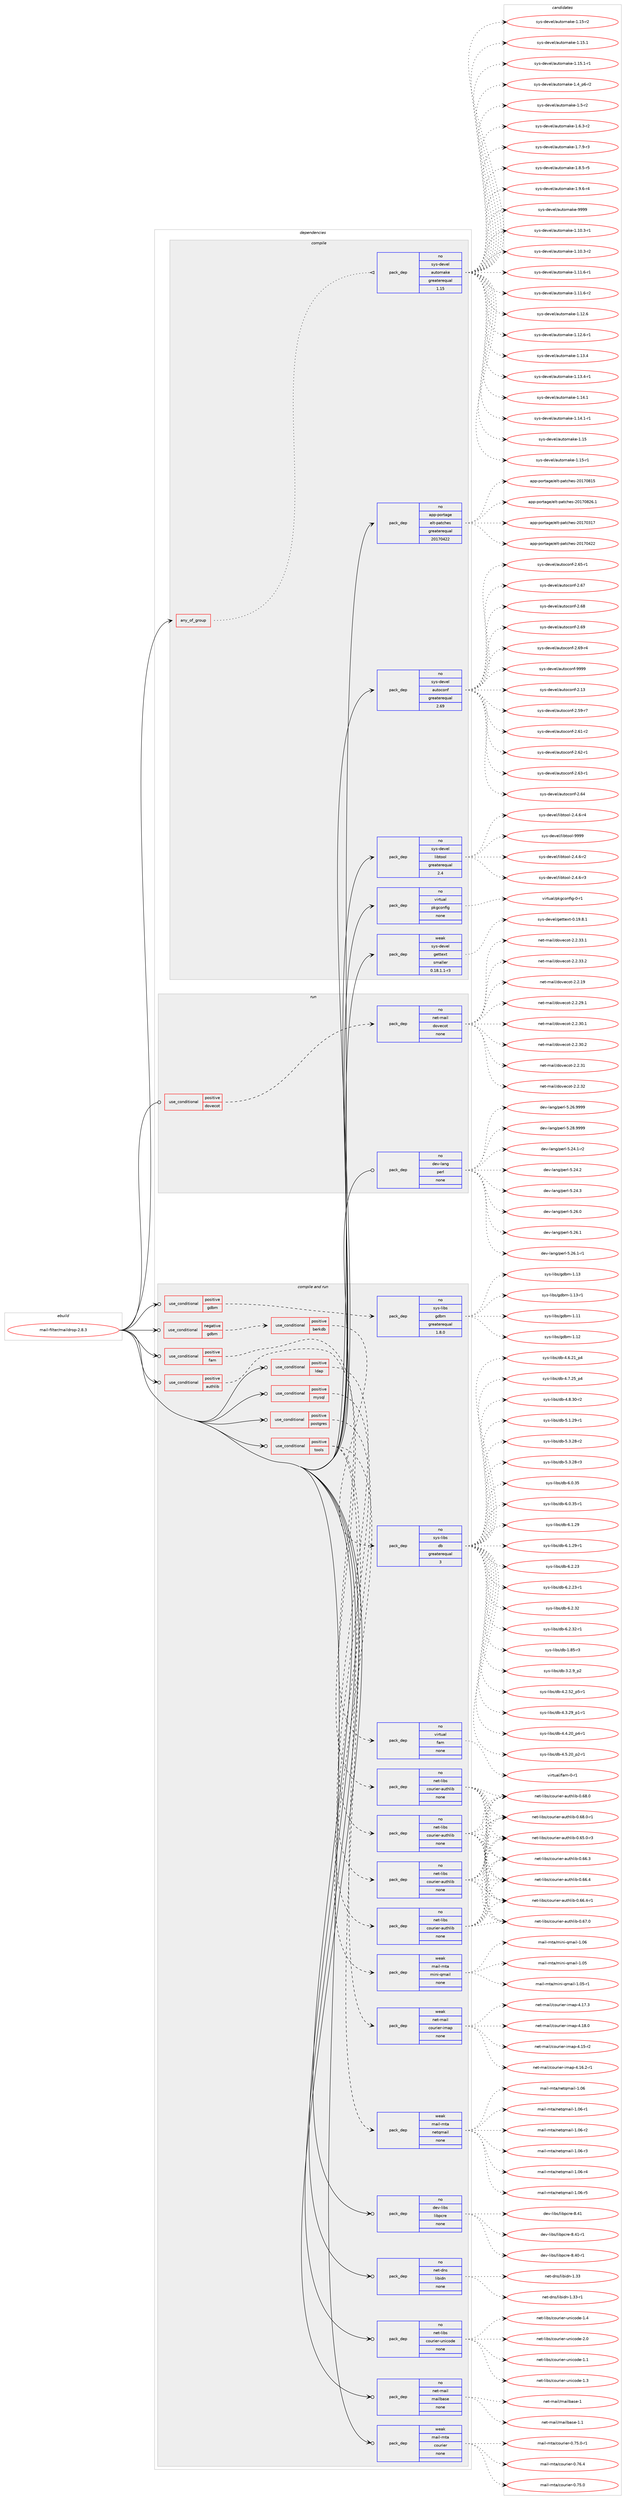 digraph prolog {

# *************
# Graph options
# *************

newrank=true;
concentrate=true;
compound=true;
graph [rankdir=LR,fontname=Helvetica,fontsize=10,ranksep=1.5];#, ranksep=2.5, nodesep=0.2];
edge  [arrowhead=vee];
node  [fontname=Helvetica,fontsize=10];

# **********
# The ebuild
# **********

subgraph cluster_leftcol {
color=gray;
rank=same;
label=<<i>ebuild</i>>;
id [label="mail-filter/maildrop-2.8.3", color=red, width=4, href="../mail-filter/maildrop-2.8.3.svg"];
}

# ****************
# The dependencies
# ****************

subgraph cluster_midcol {
color=gray;
label=<<i>dependencies</i>>;
subgraph cluster_compile {
fillcolor="#eeeeee";
style=filled;
label=<<i>compile</i>>;
subgraph any5021 {
dependency342565 [label=<<TABLE BORDER="0" CELLBORDER="1" CELLSPACING="0" CELLPADDING="4"><TR><TD CELLPADDING="10">any_of_group</TD></TR></TABLE>>, shape=none, color=red];subgraph pack251917 {
dependency342566 [label=<<TABLE BORDER="0" CELLBORDER="1" CELLSPACING="0" CELLPADDING="4" WIDTH="220"><TR><TD ROWSPAN="6" CELLPADDING="30">pack_dep</TD></TR><TR><TD WIDTH="110">no</TD></TR><TR><TD>sys-devel</TD></TR><TR><TD>automake</TD></TR><TR><TD>greaterequal</TD></TR><TR><TD>1.15</TD></TR></TABLE>>, shape=none, color=blue];
}
dependency342565:e -> dependency342566:w [weight=20,style="dotted",arrowhead="oinv"];
}
id:e -> dependency342565:w [weight=20,style="solid",arrowhead="vee"];
subgraph pack251918 {
dependency342567 [label=<<TABLE BORDER="0" CELLBORDER="1" CELLSPACING="0" CELLPADDING="4" WIDTH="220"><TR><TD ROWSPAN="6" CELLPADDING="30">pack_dep</TD></TR><TR><TD WIDTH="110">no</TD></TR><TR><TD>app-portage</TD></TR><TR><TD>elt-patches</TD></TR><TR><TD>greaterequal</TD></TR><TR><TD>20170422</TD></TR></TABLE>>, shape=none, color=blue];
}
id:e -> dependency342567:w [weight=20,style="solid",arrowhead="vee"];
subgraph pack251919 {
dependency342568 [label=<<TABLE BORDER="0" CELLBORDER="1" CELLSPACING="0" CELLPADDING="4" WIDTH="220"><TR><TD ROWSPAN="6" CELLPADDING="30">pack_dep</TD></TR><TR><TD WIDTH="110">no</TD></TR><TR><TD>sys-devel</TD></TR><TR><TD>autoconf</TD></TR><TR><TD>greaterequal</TD></TR><TR><TD>2.69</TD></TR></TABLE>>, shape=none, color=blue];
}
id:e -> dependency342568:w [weight=20,style="solid",arrowhead="vee"];
subgraph pack251920 {
dependency342569 [label=<<TABLE BORDER="0" CELLBORDER="1" CELLSPACING="0" CELLPADDING="4" WIDTH="220"><TR><TD ROWSPAN="6" CELLPADDING="30">pack_dep</TD></TR><TR><TD WIDTH="110">no</TD></TR><TR><TD>sys-devel</TD></TR><TR><TD>libtool</TD></TR><TR><TD>greaterequal</TD></TR><TR><TD>2.4</TD></TR></TABLE>>, shape=none, color=blue];
}
id:e -> dependency342569:w [weight=20,style="solid",arrowhead="vee"];
subgraph pack251921 {
dependency342570 [label=<<TABLE BORDER="0" CELLBORDER="1" CELLSPACING="0" CELLPADDING="4" WIDTH="220"><TR><TD ROWSPAN="6" CELLPADDING="30">pack_dep</TD></TR><TR><TD WIDTH="110">no</TD></TR><TR><TD>virtual</TD></TR><TR><TD>pkgconfig</TD></TR><TR><TD>none</TD></TR><TR><TD></TD></TR></TABLE>>, shape=none, color=blue];
}
id:e -> dependency342570:w [weight=20,style="solid",arrowhead="vee"];
subgraph pack251922 {
dependency342571 [label=<<TABLE BORDER="0" CELLBORDER="1" CELLSPACING="0" CELLPADDING="4" WIDTH="220"><TR><TD ROWSPAN="6" CELLPADDING="30">pack_dep</TD></TR><TR><TD WIDTH="110">weak</TD></TR><TR><TD>sys-devel</TD></TR><TR><TD>gettext</TD></TR><TR><TD>smaller</TD></TR><TR><TD>0.18.1.1-r3</TD></TR></TABLE>>, shape=none, color=blue];
}
id:e -> dependency342571:w [weight=20,style="solid",arrowhead="vee"];
}
subgraph cluster_compileandrun {
fillcolor="#eeeeee";
style=filled;
label=<<i>compile and run</i>>;
subgraph cond85526 {
dependency342572 [label=<<TABLE BORDER="0" CELLBORDER="1" CELLSPACING="0" CELLPADDING="4"><TR><TD ROWSPAN="3" CELLPADDING="10">use_conditional</TD></TR><TR><TD>negative</TD></TR><TR><TD>gdbm</TD></TR></TABLE>>, shape=none, color=red];
subgraph cond85527 {
dependency342573 [label=<<TABLE BORDER="0" CELLBORDER="1" CELLSPACING="0" CELLPADDING="4"><TR><TD ROWSPAN="3" CELLPADDING="10">use_conditional</TD></TR><TR><TD>positive</TD></TR><TR><TD>berkdb</TD></TR></TABLE>>, shape=none, color=red];
subgraph pack251923 {
dependency342574 [label=<<TABLE BORDER="0" CELLBORDER="1" CELLSPACING="0" CELLPADDING="4" WIDTH="220"><TR><TD ROWSPAN="6" CELLPADDING="30">pack_dep</TD></TR><TR><TD WIDTH="110">no</TD></TR><TR><TD>sys-libs</TD></TR><TR><TD>db</TD></TR><TR><TD>greaterequal</TD></TR><TR><TD>3</TD></TR></TABLE>>, shape=none, color=blue];
}
dependency342573:e -> dependency342574:w [weight=20,style="dashed",arrowhead="vee"];
}
dependency342572:e -> dependency342573:w [weight=20,style="dashed",arrowhead="vee"];
}
id:e -> dependency342572:w [weight=20,style="solid",arrowhead="odotvee"];
subgraph cond85528 {
dependency342575 [label=<<TABLE BORDER="0" CELLBORDER="1" CELLSPACING="0" CELLPADDING="4"><TR><TD ROWSPAN="3" CELLPADDING="10">use_conditional</TD></TR><TR><TD>positive</TD></TR><TR><TD>authlib</TD></TR></TABLE>>, shape=none, color=red];
subgraph pack251924 {
dependency342576 [label=<<TABLE BORDER="0" CELLBORDER="1" CELLSPACING="0" CELLPADDING="4" WIDTH="220"><TR><TD ROWSPAN="6" CELLPADDING="30">pack_dep</TD></TR><TR><TD WIDTH="110">no</TD></TR><TR><TD>net-libs</TD></TR><TR><TD>courier-authlib</TD></TR><TR><TD>none</TD></TR><TR><TD></TD></TR></TABLE>>, shape=none, color=blue];
}
dependency342575:e -> dependency342576:w [weight=20,style="dashed",arrowhead="vee"];
}
id:e -> dependency342575:w [weight=20,style="solid",arrowhead="odotvee"];
subgraph cond85529 {
dependency342577 [label=<<TABLE BORDER="0" CELLBORDER="1" CELLSPACING="0" CELLPADDING="4"><TR><TD ROWSPAN="3" CELLPADDING="10">use_conditional</TD></TR><TR><TD>positive</TD></TR><TR><TD>fam</TD></TR></TABLE>>, shape=none, color=red];
subgraph pack251925 {
dependency342578 [label=<<TABLE BORDER="0" CELLBORDER="1" CELLSPACING="0" CELLPADDING="4" WIDTH="220"><TR><TD ROWSPAN="6" CELLPADDING="30">pack_dep</TD></TR><TR><TD WIDTH="110">no</TD></TR><TR><TD>virtual</TD></TR><TR><TD>fam</TD></TR><TR><TD>none</TD></TR><TR><TD></TD></TR></TABLE>>, shape=none, color=blue];
}
dependency342577:e -> dependency342578:w [weight=20,style="dashed",arrowhead="vee"];
}
id:e -> dependency342577:w [weight=20,style="solid",arrowhead="odotvee"];
subgraph cond85530 {
dependency342579 [label=<<TABLE BORDER="0" CELLBORDER="1" CELLSPACING="0" CELLPADDING="4"><TR><TD ROWSPAN="3" CELLPADDING="10">use_conditional</TD></TR><TR><TD>positive</TD></TR><TR><TD>gdbm</TD></TR></TABLE>>, shape=none, color=red];
subgraph pack251926 {
dependency342580 [label=<<TABLE BORDER="0" CELLBORDER="1" CELLSPACING="0" CELLPADDING="4" WIDTH="220"><TR><TD ROWSPAN="6" CELLPADDING="30">pack_dep</TD></TR><TR><TD WIDTH="110">no</TD></TR><TR><TD>sys-libs</TD></TR><TR><TD>gdbm</TD></TR><TR><TD>greaterequal</TD></TR><TR><TD>1.8.0</TD></TR></TABLE>>, shape=none, color=blue];
}
dependency342579:e -> dependency342580:w [weight=20,style="dashed",arrowhead="vee"];
}
id:e -> dependency342579:w [weight=20,style="solid",arrowhead="odotvee"];
subgraph cond85531 {
dependency342581 [label=<<TABLE BORDER="0" CELLBORDER="1" CELLSPACING="0" CELLPADDING="4"><TR><TD ROWSPAN="3" CELLPADDING="10">use_conditional</TD></TR><TR><TD>positive</TD></TR><TR><TD>ldap</TD></TR></TABLE>>, shape=none, color=red];
subgraph pack251927 {
dependency342582 [label=<<TABLE BORDER="0" CELLBORDER="1" CELLSPACING="0" CELLPADDING="4" WIDTH="220"><TR><TD ROWSPAN="6" CELLPADDING="30">pack_dep</TD></TR><TR><TD WIDTH="110">no</TD></TR><TR><TD>net-libs</TD></TR><TR><TD>courier-authlib</TD></TR><TR><TD>none</TD></TR><TR><TD></TD></TR></TABLE>>, shape=none, color=blue];
}
dependency342581:e -> dependency342582:w [weight=20,style="dashed",arrowhead="vee"];
}
id:e -> dependency342581:w [weight=20,style="solid",arrowhead="odotvee"];
subgraph cond85532 {
dependency342583 [label=<<TABLE BORDER="0" CELLBORDER="1" CELLSPACING="0" CELLPADDING="4"><TR><TD ROWSPAN="3" CELLPADDING="10">use_conditional</TD></TR><TR><TD>positive</TD></TR><TR><TD>mysql</TD></TR></TABLE>>, shape=none, color=red];
subgraph pack251928 {
dependency342584 [label=<<TABLE BORDER="0" CELLBORDER="1" CELLSPACING="0" CELLPADDING="4" WIDTH="220"><TR><TD ROWSPAN="6" CELLPADDING="30">pack_dep</TD></TR><TR><TD WIDTH="110">no</TD></TR><TR><TD>net-libs</TD></TR><TR><TD>courier-authlib</TD></TR><TR><TD>none</TD></TR><TR><TD></TD></TR></TABLE>>, shape=none, color=blue];
}
dependency342583:e -> dependency342584:w [weight=20,style="dashed",arrowhead="vee"];
}
id:e -> dependency342583:w [weight=20,style="solid",arrowhead="odotvee"];
subgraph cond85533 {
dependency342585 [label=<<TABLE BORDER="0" CELLBORDER="1" CELLSPACING="0" CELLPADDING="4"><TR><TD ROWSPAN="3" CELLPADDING="10">use_conditional</TD></TR><TR><TD>positive</TD></TR><TR><TD>postgres</TD></TR></TABLE>>, shape=none, color=red];
subgraph pack251929 {
dependency342586 [label=<<TABLE BORDER="0" CELLBORDER="1" CELLSPACING="0" CELLPADDING="4" WIDTH="220"><TR><TD ROWSPAN="6" CELLPADDING="30">pack_dep</TD></TR><TR><TD WIDTH="110">no</TD></TR><TR><TD>net-libs</TD></TR><TR><TD>courier-authlib</TD></TR><TR><TD>none</TD></TR><TR><TD></TD></TR></TABLE>>, shape=none, color=blue];
}
dependency342585:e -> dependency342586:w [weight=20,style="dashed",arrowhead="vee"];
}
id:e -> dependency342585:w [weight=20,style="solid",arrowhead="odotvee"];
subgraph cond85534 {
dependency342587 [label=<<TABLE BORDER="0" CELLBORDER="1" CELLSPACING="0" CELLPADDING="4"><TR><TD ROWSPAN="3" CELLPADDING="10">use_conditional</TD></TR><TR><TD>positive</TD></TR><TR><TD>tools</TD></TR></TABLE>>, shape=none, color=red];
subgraph pack251930 {
dependency342588 [label=<<TABLE BORDER="0" CELLBORDER="1" CELLSPACING="0" CELLPADDING="4" WIDTH="220"><TR><TD ROWSPAN="6" CELLPADDING="30">pack_dep</TD></TR><TR><TD WIDTH="110">weak</TD></TR><TR><TD>mail-mta</TD></TR><TR><TD>netqmail</TD></TR><TR><TD>none</TD></TR><TR><TD></TD></TR></TABLE>>, shape=none, color=blue];
}
dependency342587:e -> dependency342588:w [weight=20,style="dashed",arrowhead="vee"];
subgraph pack251931 {
dependency342589 [label=<<TABLE BORDER="0" CELLBORDER="1" CELLSPACING="0" CELLPADDING="4" WIDTH="220"><TR><TD ROWSPAN="6" CELLPADDING="30">pack_dep</TD></TR><TR><TD WIDTH="110">weak</TD></TR><TR><TD>net-mail</TD></TR><TR><TD>courier-imap</TD></TR><TR><TD>none</TD></TR><TR><TD></TD></TR></TABLE>>, shape=none, color=blue];
}
dependency342587:e -> dependency342589:w [weight=20,style="dashed",arrowhead="vee"];
subgraph pack251932 {
dependency342590 [label=<<TABLE BORDER="0" CELLBORDER="1" CELLSPACING="0" CELLPADDING="4" WIDTH="220"><TR><TD ROWSPAN="6" CELLPADDING="30">pack_dep</TD></TR><TR><TD WIDTH="110">weak</TD></TR><TR><TD>mail-mta</TD></TR><TR><TD>mini-qmail</TD></TR><TR><TD>none</TD></TR><TR><TD></TD></TR></TABLE>>, shape=none, color=blue];
}
dependency342587:e -> dependency342590:w [weight=20,style="dashed",arrowhead="vee"];
}
id:e -> dependency342587:w [weight=20,style="solid",arrowhead="odotvee"];
subgraph pack251933 {
dependency342591 [label=<<TABLE BORDER="0" CELLBORDER="1" CELLSPACING="0" CELLPADDING="4" WIDTH="220"><TR><TD ROWSPAN="6" CELLPADDING="30">pack_dep</TD></TR><TR><TD WIDTH="110">no</TD></TR><TR><TD>dev-libs</TD></TR><TR><TD>libpcre</TD></TR><TR><TD>none</TD></TR><TR><TD></TD></TR></TABLE>>, shape=none, color=blue];
}
id:e -> dependency342591:w [weight=20,style="solid",arrowhead="odotvee"];
subgraph pack251934 {
dependency342592 [label=<<TABLE BORDER="0" CELLBORDER="1" CELLSPACING="0" CELLPADDING="4" WIDTH="220"><TR><TD ROWSPAN="6" CELLPADDING="30">pack_dep</TD></TR><TR><TD WIDTH="110">no</TD></TR><TR><TD>net-dns</TD></TR><TR><TD>libidn</TD></TR><TR><TD>none</TD></TR><TR><TD></TD></TR></TABLE>>, shape=none, color=blue];
}
id:e -> dependency342592:w [weight=20,style="solid",arrowhead="odotvee"];
subgraph pack251935 {
dependency342593 [label=<<TABLE BORDER="0" CELLBORDER="1" CELLSPACING="0" CELLPADDING="4" WIDTH="220"><TR><TD ROWSPAN="6" CELLPADDING="30">pack_dep</TD></TR><TR><TD WIDTH="110">no</TD></TR><TR><TD>net-libs</TD></TR><TR><TD>courier-unicode</TD></TR><TR><TD>none</TD></TR><TR><TD></TD></TR></TABLE>>, shape=none, color=blue];
}
id:e -> dependency342593:w [weight=20,style="solid",arrowhead="odotvee"];
subgraph pack251936 {
dependency342594 [label=<<TABLE BORDER="0" CELLBORDER="1" CELLSPACING="0" CELLPADDING="4" WIDTH="220"><TR><TD ROWSPAN="6" CELLPADDING="30">pack_dep</TD></TR><TR><TD WIDTH="110">no</TD></TR><TR><TD>net-mail</TD></TR><TR><TD>mailbase</TD></TR><TR><TD>none</TD></TR><TR><TD></TD></TR></TABLE>>, shape=none, color=blue];
}
id:e -> dependency342594:w [weight=20,style="solid",arrowhead="odotvee"];
subgraph pack251937 {
dependency342595 [label=<<TABLE BORDER="0" CELLBORDER="1" CELLSPACING="0" CELLPADDING="4" WIDTH="220"><TR><TD ROWSPAN="6" CELLPADDING="30">pack_dep</TD></TR><TR><TD WIDTH="110">weak</TD></TR><TR><TD>mail-mta</TD></TR><TR><TD>courier</TD></TR><TR><TD>none</TD></TR><TR><TD></TD></TR></TABLE>>, shape=none, color=blue];
}
id:e -> dependency342595:w [weight=20,style="solid",arrowhead="odotvee"];
}
subgraph cluster_run {
fillcolor="#eeeeee";
style=filled;
label=<<i>run</i>>;
subgraph cond85535 {
dependency342596 [label=<<TABLE BORDER="0" CELLBORDER="1" CELLSPACING="0" CELLPADDING="4"><TR><TD ROWSPAN="3" CELLPADDING="10">use_conditional</TD></TR><TR><TD>positive</TD></TR><TR><TD>dovecot</TD></TR></TABLE>>, shape=none, color=red];
subgraph pack251938 {
dependency342597 [label=<<TABLE BORDER="0" CELLBORDER="1" CELLSPACING="0" CELLPADDING="4" WIDTH="220"><TR><TD ROWSPAN="6" CELLPADDING="30">pack_dep</TD></TR><TR><TD WIDTH="110">no</TD></TR><TR><TD>net-mail</TD></TR><TR><TD>dovecot</TD></TR><TR><TD>none</TD></TR><TR><TD></TD></TR></TABLE>>, shape=none, color=blue];
}
dependency342596:e -> dependency342597:w [weight=20,style="dashed",arrowhead="vee"];
}
id:e -> dependency342596:w [weight=20,style="solid",arrowhead="odot"];
subgraph pack251939 {
dependency342598 [label=<<TABLE BORDER="0" CELLBORDER="1" CELLSPACING="0" CELLPADDING="4" WIDTH="220"><TR><TD ROWSPAN="6" CELLPADDING="30">pack_dep</TD></TR><TR><TD WIDTH="110">no</TD></TR><TR><TD>dev-lang</TD></TR><TR><TD>perl</TD></TR><TR><TD>none</TD></TR><TR><TD></TD></TR></TABLE>>, shape=none, color=blue];
}
id:e -> dependency342598:w [weight=20,style="solid",arrowhead="odot"];
}
}

# **************
# The candidates
# **************

subgraph cluster_choices {
rank=same;
color=gray;
label=<<i>candidates</i>>;

subgraph choice251917 {
color=black;
nodesep=1;
choice11512111545100101118101108479711711611110997107101454946494846514511449 [label="sys-devel/automake-1.10.3-r1", color=red, width=4,href="../sys-devel/automake-1.10.3-r1.svg"];
choice11512111545100101118101108479711711611110997107101454946494846514511450 [label="sys-devel/automake-1.10.3-r2", color=red, width=4,href="../sys-devel/automake-1.10.3-r2.svg"];
choice11512111545100101118101108479711711611110997107101454946494946544511449 [label="sys-devel/automake-1.11.6-r1", color=red, width=4,href="../sys-devel/automake-1.11.6-r1.svg"];
choice11512111545100101118101108479711711611110997107101454946494946544511450 [label="sys-devel/automake-1.11.6-r2", color=red, width=4,href="../sys-devel/automake-1.11.6-r2.svg"];
choice1151211154510010111810110847971171161111099710710145494649504654 [label="sys-devel/automake-1.12.6", color=red, width=4,href="../sys-devel/automake-1.12.6.svg"];
choice11512111545100101118101108479711711611110997107101454946495046544511449 [label="sys-devel/automake-1.12.6-r1", color=red, width=4,href="../sys-devel/automake-1.12.6-r1.svg"];
choice1151211154510010111810110847971171161111099710710145494649514652 [label="sys-devel/automake-1.13.4", color=red, width=4,href="../sys-devel/automake-1.13.4.svg"];
choice11512111545100101118101108479711711611110997107101454946495146524511449 [label="sys-devel/automake-1.13.4-r1", color=red, width=4,href="../sys-devel/automake-1.13.4-r1.svg"];
choice1151211154510010111810110847971171161111099710710145494649524649 [label="sys-devel/automake-1.14.1", color=red, width=4,href="../sys-devel/automake-1.14.1.svg"];
choice11512111545100101118101108479711711611110997107101454946495246494511449 [label="sys-devel/automake-1.14.1-r1", color=red, width=4,href="../sys-devel/automake-1.14.1-r1.svg"];
choice115121115451001011181011084797117116111109971071014549464953 [label="sys-devel/automake-1.15", color=red, width=4,href="../sys-devel/automake-1.15.svg"];
choice1151211154510010111810110847971171161111099710710145494649534511449 [label="sys-devel/automake-1.15-r1", color=red, width=4,href="../sys-devel/automake-1.15-r1.svg"];
choice1151211154510010111810110847971171161111099710710145494649534511450 [label="sys-devel/automake-1.15-r2", color=red, width=4,href="../sys-devel/automake-1.15-r2.svg"];
choice1151211154510010111810110847971171161111099710710145494649534649 [label="sys-devel/automake-1.15.1", color=red, width=4,href="../sys-devel/automake-1.15.1.svg"];
choice11512111545100101118101108479711711611110997107101454946495346494511449 [label="sys-devel/automake-1.15.1-r1", color=red, width=4,href="../sys-devel/automake-1.15.1-r1.svg"];
choice115121115451001011181011084797117116111109971071014549465295112544511450 [label="sys-devel/automake-1.4_p6-r2", color=red, width=4,href="../sys-devel/automake-1.4_p6-r2.svg"];
choice11512111545100101118101108479711711611110997107101454946534511450 [label="sys-devel/automake-1.5-r2", color=red, width=4,href="../sys-devel/automake-1.5-r2.svg"];
choice115121115451001011181011084797117116111109971071014549465446514511450 [label="sys-devel/automake-1.6.3-r2", color=red, width=4,href="../sys-devel/automake-1.6.3-r2.svg"];
choice115121115451001011181011084797117116111109971071014549465546574511451 [label="sys-devel/automake-1.7.9-r3", color=red, width=4,href="../sys-devel/automake-1.7.9-r3.svg"];
choice115121115451001011181011084797117116111109971071014549465646534511453 [label="sys-devel/automake-1.8.5-r5", color=red, width=4,href="../sys-devel/automake-1.8.5-r5.svg"];
choice115121115451001011181011084797117116111109971071014549465746544511452 [label="sys-devel/automake-1.9.6-r4", color=red, width=4,href="../sys-devel/automake-1.9.6-r4.svg"];
choice115121115451001011181011084797117116111109971071014557575757 [label="sys-devel/automake-9999", color=red, width=4,href="../sys-devel/automake-9999.svg"];
dependency342566:e -> choice11512111545100101118101108479711711611110997107101454946494846514511449:w [style=dotted,weight="100"];
dependency342566:e -> choice11512111545100101118101108479711711611110997107101454946494846514511450:w [style=dotted,weight="100"];
dependency342566:e -> choice11512111545100101118101108479711711611110997107101454946494946544511449:w [style=dotted,weight="100"];
dependency342566:e -> choice11512111545100101118101108479711711611110997107101454946494946544511450:w [style=dotted,weight="100"];
dependency342566:e -> choice1151211154510010111810110847971171161111099710710145494649504654:w [style=dotted,weight="100"];
dependency342566:e -> choice11512111545100101118101108479711711611110997107101454946495046544511449:w [style=dotted,weight="100"];
dependency342566:e -> choice1151211154510010111810110847971171161111099710710145494649514652:w [style=dotted,weight="100"];
dependency342566:e -> choice11512111545100101118101108479711711611110997107101454946495146524511449:w [style=dotted,weight="100"];
dependency342566:e -> choice1151211154510010111810110847971171161111099710710145494649524649:w [style=dotted,weight="100"];
dependency342566:e -> choice11512111545100101118101108479711711611110997107101454946495246494511449:w [style=dotted,weight="100"];
dependency342566:e -> choice115121115451001011181011084797117116111109971071014549464953:w [style=dotted,weight="100"];
dependency342566:e -> choice1151211154510010111810110847971171161111099710710145494649534511449:w [style=dotted,weight="100"];
dependency342566:e -> choice1151211154510010111810110847971171161111099710710145494649534511450:w [style=dotted,weight="100"];
dependency342566:e -> choice1151211154510010111810110847971171161111099710710145494649534649:w [style=dotted,weight="100"];
dependency342566:e -> choice11512111545100101118101108479711711611110997107101454946495346494511449:w [style=dotted,weight="100"];
dependency342566:e -> choice115121115451001011181011084797117116111109971071014549465295112544511450:w [style=dotted,weight="100"];
dependency342566:e -> choice11512111545100101118101108479711711611110997107101454946534511450:w [style=dotted,weight="100"];
dependency342566:e -> choice115121115451001011181011084797117116111109971071014549465446514511450:w [style=dotted,weight="100"];
dependency342566:e -> choice115121115451001011181011084797117116111109971071014549465546574511451:w [style=dotted,weight="100"];
dependency342566:e -> choice115121115451001011181011084797117116111109971071014549465646534511453:w [style=dotted,weight="100"];
dependency342566:e -> choice115121115451001011181011084797117116111109971071014549465746544511452:w [style=dotted,weight="100"];
dependency342566:e -> choice115121115451001011181011084797117116111109971071014557575757:w [style=dotted,weight="100"];
}
subgraph choice251918 {
color=black;
nodesep=1;
choice97112112451121111141169710310147101108116451129711699104101115455048495548514955 [label="app-portage/elt-patches-20170317", color=red, width=4,href="../app-portage/elt-patches-20170317.svg"];
choice97112112451121111141169710310147101108116451129711699104101115455048495548525050 [label="app-portage/elt-patches-20170422", color=red, width=4,href="../app-portage/elt-patches-20170422.svg"];
choice97112112451121111141169710310147101108116451129711699104101115455048495548564953 [label="app-portage/elt-patches-20170815", color=red, width=4,href="../app-portage/elt-patches-20170815.svg"];
choice971121124511211111411697103101471011081164511297116991041011154550484955485650544649 [label="app-portage/elt-patches-20170826.1", color=red, width=4,href="../app-portage/elt-patches-20170826.1.svg"];
dependency342567:e -> choice97112112451121111141169710310147101108116451129711699104101115455048495548514955:w [style=dotted,weight="100"];
dependency342567:e -> choice97112112451121111141169710310147101108116451129711699104101115455048495548525050:w [style=dotted,weight="100"];
dependency342567:e -> choice97112112451121111141169710310147101108116451129711699104101115455048495548564953:w [style=dotted,weight="100"];
dependency342567:e -> choice971121124511211111411697103101471011081164511297116991041011154550484955485650544649:w [style=dotted,weight="100"];
}
subgraph choice251919 {
color=black;
nodesep=1;
choice115121115451001011181011084797117116111991111101024550464951 [label="sys-devel/autoconf-2.13", color=red, width=4,href="../sys-devel/autoconf-2.13.svg"];
choice1151211154510010111810110847971171161119911111010245504653574511455 [label="sys-devel/autoconf-2.59-r7", color=red, width=4,href="../sys-devel/autoconf-2.59-r7.svg"];
choice1151211154510010111810110847971171161119911111010245504654494511450 [label="sys-devel/autoconf-2.61-r2", color=red, width=4,href="../sys-devel/autoconf-2.61-r2.svg"];
choice1151211154510010111810110847971171161119911111010245504654504511449 [label="sys-devel/autoconf-2.62-r1", color=red, width=4,href="../sys-devel/autoconf-2.62-r1.svg"];
choice1151211154510010111810110847971171161119911111010245504654514511449 [label="sys-devel/autoconf-2.63-r1", color=red, width=4,href="../sys-devel/autoconf-2.63-r1.svg"];
choice115121115451001011181011084797117116111991111101024550465452 [label="sys-devel/autoconf-2.64", color=red, width=4,href="../sys-devel/autoconf-2.64.svg"];
choice1151211154510010111810110847971171161119911111010245504654534511449 [label="sys-devel/autoconf-2.65-r1", color=red, width=4,href="../sys-devel/autoconf-2.65-r1.svg"];
choice115121115451001011181011084797117116111991111101024550465455 [label="sys-devel/autoconf-2.67", color=red, width=4,href="../sys-devel/autoconf-2.67.svg"];
choice115121115451001011181011084797117116111991111101024550465456 [label="sys-devel/autoconf-2.68", color=red, width=4,href="../sys-devel/autoconf-2.68.svg"];
choice115121115451001011181011084797117116111991111101024550465457 [label="sys-devel/autoconf-2.69", color=red, width=4,href="../sys-devel/autoconf-2.69.svg"];
choice1151211154510010111810110847971171161119911111010245504654574511452 [label="sys-devel/autoconf-2.69-r4", color=red, width=4,href="../sys-devel/autoconf-2.69-r4.svg"];
choice115121115451001011181011084797117116111991111101024557575757 [label="sys-devel/autoconf-9999", color=red, width=4,href="../sys-devel/autoconf-9999.svg"];
dependency342568:e -> choice115121115451001011181011084797117116111991111101024550464951:w [style=dotted,weight="100"];
dependency342568:e -> choice1151211154510010111810110847971171161119911111010245504653574511455:w [style=dotted,weight="100"];
dependency342568:e -> choice1151211154510010111810110847971171161119911111010245504654494511450:w [style=dotted,weight="100"];
dependency342568:e -> choice1151211154510010111810110847971171161119911111010245504654504511449:w [style=dotted,weight="100"];
dependency342568:e -> choice1151211154510010111810110847971171161119911111010245504654514511449:w [style=dotted,weight="100"];
dependency342568:e -> choice115121115451001011181011084797117116111991111101024550465452:w [style=dotted,weight="100"];
dependency342568:e -> choice1151211154510010111810110847971171161119911111010245504654534511449:w [style=dotted,weight="100"];
dependency342568:e -> choice115121115451001011181011084797117116111991111101024550465455:w [style=dotted,weight="100"];
dependency342568:e -> choice115121115451001011181011084797117116111991111101024550465456:w [style=dotted,weight="100"];
dependency342568:e -> choice115121115451001011181011084797117116111991111101024550465457:w [style=dotted,weight="100"];
dependency342568:e -> choice1151211154510010111810110847971171161119911111010245504654574511452:w [style=dotted,weight="100"];
dependency342568:e -> choice115121115451001011181011084797117116111991111101024557575757:w [style=dotted,weight="100"];
}
subgraph choice251920 {
color=black;
nodesep=1;
choice1151211154510010111810110847108105981161111111084550465246544511450 [label="sys-devel/libtool-2.4.6-r2", color=red, width=4,href="../sys-devel/libtool-2.4.6-r2.svg"];
choice1151211154510010111810110847108105981161111111084550465246544511451 [label="sys-devel/libtool-2.4.6-r3", color=red, width=4,href="../sys-devel/libtool-2.4.6-r3.svg"];
choice1151211154510010111810110847108105981161111111084550465246544511452 [label="sys-devel/libtool-2.4.6-r4", color=red, width=4,href="../sys-devel/libtool-2.4.6-r4.svg"];
choice1151211154510010111810110847108105981161111111084557575757 [label="sys-devel/libtool-9999", color=red, width=4,href="../sys-devel/libtool-9999.svg"];
dependency342569:e -> choice1151211154510010111810110847108105981161111111084550465246544511450:w [style=dotted,weight="100"];
dependency342569:e -> choice1151211154510010111810110847108105981161111111084550465246544511451:w [style=dotted,weight="100"];
dependency342569:e -> choice1151211154510010111810110847108105981161111111084550465246544511452:w [style=dotted,weight="100"];
dependency342569:e -> choice1151211154510010111810110847108105981161111111084557575757:w [style=dotted,weight="100"];
}
subgraph choice251921 {
color=black;
nodesep=1;
choice11810511411611797108471121071039911111010210510345484511449 [label="virtual/pkgconfig-0-r1", color=red, width=4,href="../virtual/pkgconfig-0-r1.svg"];
dependency342570:e -> choice11810511411611797108471121071039911111010210510345484511449:w [style=dotted,weight="100"];
}
subgraph choice251922 {
color=black;
nodesep=1;
choice1151211154510010111810110847103101116116101120116454846495746564649 [label="sys-devel/gettext-0.19.8.1", color=red, width=4,href="../sys-devel/gettext-0.19.8.1.svg"];
dependency342571:e -> choice1151211154510010111810110847103101116116101120116454846495746564649:w [style=dotted,weight="100"];
}
subgraph choice251923 {
color=black;
nodesep=1;
choice1151211154510810598115471009845494656534511451 [label="sys-libs/db-1.85-r3", color=red, width=4,href="../sys-libs/db-1.85-r3.svg"];
choice115121115451081059811547100984551465046579511250 [label="sys-libs/db-3.2.9_p2", color=red, width=4,href="../sys-libs/db-3.2.9_p2.svg"];
choice115121115451081059811547100984552465046535095112534511449 [label="sys-libs/db-4.2.52_p5-r1", color=red, width=4,href="../sys-libs/db-4.2.52_p5-r1.svg"];
choice115121115451081059811547100984552465146505795112494511449 [label="sys-libs/db-4.3.29_p1-r1", color=red, width=4,href="../sys-libs/db-4.3.29_p1-r1.svg"];
choice115121115451081059811547100984552465246504895112524511449 [label="sys-libs/db-4.4.20_p4-r1", color=red, width=4,href="../sys-libs/db-4.4.20_p4-r1.svg"];
choice115121115451081059811547100984552465346504895112504511449 [label="sys-libs/db-4.5.20_p2-r1", color=red, width=4,href="../sys-libs/db-4.5.20_p2-r1.svg"];
choice11512111545108105981154710098455246544650499511252 [label="sys-libs/db-4.6.21_p4", color=red, width=4,href="../sys-libs/db-4.6.21_p4.svg"];
choice11512111545108105981154710098455246554650539511252 [label="sys-libs/db-4.7.25_p4", color=red, width=4,href="../sys-libs/db-4.7.25_p4.svg"];
choice11512111545108105981154710098455246564651484511450 [label="sys-libs/db-4.8.30-r2", color=red, width=4,href="../sys-libs/db-4.8.30-r2.svg"];
choice11512111545108105981154710098455346494650574511449 [label="sys-libs/db-5.1.29-r1", color=red, width=4,href="../sys-libs/db-5.1.29-r1.svg"];
choice11512111545108105981154710098455346514650564511450 [label="sys-libs/db-5.3.28-r2", color=red, width=4,href="../sys-libs/db-5.3.28-r2.svg"];
choice11512111545108105981154710098455346514650564511451 [label="sys-libs/db-5.3.28-r3", color=red, width=4,href="../sys-libs/db-5.3.28-r3.svg"];
choice1151211154510810598115471009845544648465153 [label="sys-libs/db-6.0.35", color=red, width=4,href="../sys-libs/db-6.0.35.svg"];
choice11512111545108105981154710098455446484651534511449 [label="sys-libs/db-6.0.35-r1", color=red, width=4,href="../sys-libs/db-6.0.35-r1.svg"];
choice1151211154510810598115471009845544649465057 [label="sys-libs/db-6.1.29", color=red, width=4,href="../sys-libs/db-6.1.29.svg"];
choice11512111545108105981154710098455446494650574511449 [label="sys-libs/db-6.1.29-r1", color=red, width=4,href="../sys-libs/db-6.1.29-r1.svg"];
choice1151211154510810598115471009845544650465051 [label="sys-libs/db-6.2.23", color=red, width=4,href="../sys-libs/db-6.2.23.svg"];
choice11512111545108105981154710098455446504650514511449 [label="sys-libs/db-6.2.23-r1", color=red, width=4,href="../sys-libs/db-6.2.23-r1.svg"];
choice1151211154510810598115471009845544650465150 [label="sys-libs/db-6.2.32", color=red, width=4,href="../sys-libs/db-6.2.32.svg"];
choice11512111545108105981154710098455446504651504511449 [label="sys-libs/db-6.2.32-r1", color=red, width=4,href="../sys-libs/db-6.2.32-r1.svg"];
dependency342574:e -> choice1151211154510810598115471009845494656534511451:w [style=dotted,weight="100"];
dependency342574:e -> choice115121115451081059811547100984551465046579511250:w [style=dotted,weight="100"];
dependency342574:e -> choice115121115451081059811547100984552465046535095112534511449:w [style=dotted,weight="100"];
dependency342574:e -> choice115121115451081059811547100984552465146505795112494511449:w [style=dotted,weight="100"];
dependency342574:e -> choice115121115451081059811547100984552465246504895112524511449:w [style=dotted,weight="100"];
dependency342574:e -> choice115121115451081059811547100984552465346504895112504511449:w [style=dotted,weight="100"];
dependency342574:e -> choice11512111545108105981154710098455246544650499511252:w [style=dotted,weight="100"];
dependency342574:e -> choice11512111545108105981154710098455246554650539511252:w [style=dotted,weight="100"];
dependency342574:e -> choice11512111545108105981154710098455246564651484511450:w [style=dotted,weight="100"];
dependency342574:e -> choice11512111545108105981154710098455346494650574511449:w [style=dotted,weight="100"];
dependency342574:e -> choice11512111545108105981154710098455346514650564511450:w [style=dotted,weight="100"];
dependency342574:e -> choice11512111545108105981154710098455346514650564511451:w [style=dotted,weight="100"];
dependency342574:e -> choice1151211154510810598115471009845544648465153:w [style=dotted,weight="100"];
dependency342574:e -> choice11512111545108105981154710098455446484651534511449:w [style=dotted,weight="100"];
dependency342574:e -> choice1151211154510810598115471009845544649465057:w [style=dotted,weight="100"];
dependency342574:e -> choice11512111545108105981154710098455446494650574511449:w [style=dotted,weight="100"];
dependency342574:e -> choice1151211154510810598115471009845544650465051:w [style=dotted,weight="100"];
dependency342574:e -> choice11512111545108105981154710098455446504650514511449:w [style=dotted,weight="100"];
dependency342574:e -> choice1151211154510810598115471009845544650465150:w [style=dotted,weight="100"];
dependency342574:e -> choice11512111545108105981154710098455446504651504511449:w [style=dotted,weight="100"];
}
subgraph choice251924 {
color=black;
nodesep=1;
choice11010111645108105981154799111117114105101114459711711610410810598454846545346484511451 [label="net-libs/courier-authlib-0.65.0-r3", color=red, width=4,href="../net-libs/courier-authlib-0.65.0-r3.svg"];
choice1101011164510810598115479911111711410510111445971171161041081059845484654544651 [label="net-libs/courier-authlib-0.66.3", color=red, width=4,href="../net-libs/courier-authlib-0.66.3.svg"];
choice1101011164510810598115479911111711410510111445971171161041081059845484654544652 [label="net-libs/courier-authlib-0.66.4", color=red, width=4,href="../net-libs/courier-authlib-0.66.4.svg"];
choice11010111645108105981154799111117114105101114459711711610410810598454846545446524511449 [label="net-libs/courier-authlib-0.66.4-r1", color=red, width=4,href="../net-libs/courier-authlib-0.66.4-r1.svg"];
choice1101011164510810598115479911111711410510111445971171161041081059845484654554648 [label="net-libs/courier-authlib-0.67.0", color=red, width=4,href="../net-libs/courier-authlib-0.67.0.svg"];
choice1101011164510810598115479911111711410510111445971171161041081059845484654564648 [label="net-libs/courier-authlib-0.68.0", color=red, width=4,href="../net-libs/courier-authlib-0.68.0.svg"];
choice11010111645108105981154799111117114105101114459711711610410810598454846545646484511449 [label="net-libs/courier-authlib-0.68.0-r1", color=red, width=4,href="../net-libs/courier-authlib-0.68.0-r1.svg"];
dependency342576:e -> choice11010111645108105981154799111117114105101114459711711610410810598454846545346484511451:w [style=dotted,weight="100"];
dependency342576:e -> choice1101011164510810598115479911111711410510111445971171161041081059845484654544651:w [style=dotted,weight="100"];
dependency342576:e -> choice1101011164510810598115479911111711410510111445971171161041081059845484654544652:w [style=dotted,weight="100"];
dependency342576:e -> choice11010111645108105981154799111117114105101114459711711610410810598454846545446524511449:w [style=dotted,weight="100"];
dependency342576:e -> choice1101011164510810598115479911111711410510111445971171161041081059845484654554648:w [style=dotted,weight="100"];
dependency342576:e -> choice1101011164510810598115479911111711410510111445971171161041081059845484654564648:w [style=dotted,weight="100"];
dependency342576:e -> choice11010111645108105981154799111117114105101114459711711610410810598454846545646484511449:w [style=dotted,weight="100"];
}
subgraph choice251925 {
color=black;
nodesep=1;
choice11810511411611797108471029710945484511449 [label="virtual/fam-0-r1", color=red, width=4,href="../virtual/fam-0-r1.svg"];
dependency342578:e -> choice11810511411611797108471029710945484511449:w [style=dotted,weight="100"];
}
subgraph choice251926 {
color=black;
nodesep=1;
choice115121115451081059811547103100981094549464949 [label="sys-libs/gdbm-1.11", color=red, width=4,href="../sys-libs/gdbm-1.11.svg"];
choice115121115451081059811547103100981094549464950 [label="sys-libs/gdbm-1.12", color=red, width=4,href="../sys-libs/gdbm-1.12.svg"];
choice115121115451081059811547103100981094549464951 [label="sys-libs/gdbm-1.13", color=red, width=4,href="../sys-libs/gdbm-1.13.svg"];
choice1151211154510810598115471031009810945494649514511449 [label="sys-libs/gdbm-1.13-r1", color=red, width=4,href="../sys-libs/gdbm-1.13-r1.svg"];
dependency342580:e -> choice115121115451081059811547103100981094549464949:w [style=dotted,weight="100"];
dependency342580:e -> choice115121115451081059811547103100981094549464950:w [style=dotted,weight="100"];
dependency342580:e -> choice115121115451081059811547103100981094549464951:w [style=dotted,weight="100"];
dependency342580:e -> choice1151211154510810598115471031009810945494649514511449:w [style=dotted,weight="100"];
}
subgraph choice251927 {
color=black;
nodesep=1;
choice11010111645108105981154799111117114105101114459711711610410810598454846545346484511451 [label="net-libs/courier-authlib-0.65.0-r3", color=red, width=4,href="../net-libs/courier-authlib-0.65.0-r3.svg"];
choice1101011164510810598115479911111711410510111445971171161041081059845484654544651 [label="net-libs/courier-authlib-0.66.3", color=red, width=4,href="../net-libs/courier-authlib-0.66.3.svg"];
choice1101011164510810598115479911111711410510111445971171161041081059845484654544652 [label="net-libs/courier-authlib-0.66.4", color=red, width=4,href="../net-libs/courier-authlib-0.66.4.svg"];
choice11010111645108105981154799111117114105101114459711711610410810598454846545446524511449 [label="net-libs/courier-authlib-0.66.4-r1", color=red, width=4,href="../net-libs/courier-authlib-0.66.4-r1.svg"];
choice1101011164510810598115479911111711410510111445971171161041081059845484654554648 [label="net-libs/courier-authlib-0.67.0", color=red, width=4,href="../net-libs/courier-authlib-0.67.0.svg"];
choice1101011164510810598115479911111711410510111445971171161041081059845484654564648 [label="net-libs/courier-authlib-0.68.0", color=red, width=4,href="../net-libs/courier-authlib-0.68.0.svg"];
choice11010111645108105981154799111117114105101114459711711610410810598454846545646484511449 [label="net-libs/courier-authlib-0.68.0-r1", color=red, width=4,href="../net-libs/courier-authlib-0.68.0-r1.svg"];
dependency342582:e -> choice11010111645108105981154799111117114105101114459711711610410810598454846545346484511451:w [style=dotted,weight="100"];
dependency342582:e -> choice1101011164510810598115479911111711410510111445971171161041081059845484654544651:w [style=dotted,weight="100"];
dependency342582:e -> choice1101011164510810598115479911111711410510111445971171161041081059845484654544652:w [style=dotted,weight="100"];
dependency342582:e -> choice11010111645108105981154799111117114105101114459711711610410810598454846545446524511449:w [style=dotted,weight="100"];
dependency342582:e -> choice1101011164510810598115479911111711410510111445971171161041081059845484654554648:w [style=dotted,weight="100"];
dependency342582:e -> choice1101011164510810598115479911111711410510111445971171161041081059845484654564648:w [style=dotted,weight="100"];
dependency342582:e -> choice11010111645108105981154799111117114105101114459711711610410810598454846545646484511449:w [style=dotted,weight="100"];
}
subgraph choice251928 {
color=black;
nodesep=1;
choice11010111645108105981154799111117114105101114459711711610410810598454846545346484511451 [label="net-libs/courier-authlib-0.65.0-r3", color=red, width=4,href="../net-libs/courier-authlib-0.65.0-r3.svg"];
choice1101011164510810598115479911111711410510111445971171161041081059845484654544651 [label="net-libs/courier-authlib-0.66.3", color=red, width=4,href="../net-libs/courier-authlib-0.66.3.svg"];
choice1101011164510810598115479911111711410510111445971171161041081059845484654544652 [label="net-libs/courier-authlib-0.66.4", color=red, width=4,href="../net-libs/courier-authlib-0.66.4.svg"];
choice11010111645108105981154799111117114105101114459711711610410810598454846545446524511449 [label="net-libs/courier-authlib-0.66.4-r1", color=red, width=4,href="../net-libs/courier-authlib-0.66.4-r1.svg"];
choice1101011164510810598115479911111711410510111445971171161041081059845484654554648 [label="net-libs/courier-authlib-0.67.0", color=red, width=4,href="../net-libs/courier-authlib-0.67.0.svg"];
choice1101011164510810598115479911111711410510111445971171161041081059845484654564648 [label="net-libs/courier-authlib-0.68.0", color=red, width=4,href="../net-libs/courier-authlib-0.68.0.svg"];
choice11010111645108105981154799111117114105101114459711711610410810598454846545646484511449 [label="net-libs/courier-authlib-0.68.0-r1", color=red, width=4,href="../net-libs/courier-authlib-0.68.0-r1.svg"];
dependency342584:e -> choice11010111645108105981154799111117114105101114459711711610410810598454846545346484511451:w [style=dotted,weight="100"];
dependency342584:e -> choice1101011164510810598115479911111711410510111445971171161041081059845484654544651:w [style=dotted,weight="100"];
dependency342584:e -> choice1101011164510810598115479911111711410510111445971171161041081059845484654544652:w [style=dotted,weight="100"];
dependency342584:e -> choice11010111645108105981154799111117114105101114459711711610410810598454846545446524511449:w [style=dotted,weight="100"];
dependency342584:e -> choice1101011164510810598115479911111711410510111445971171161041081059845484654554648:w [style=dotted,weight="100"];
dependency342584:e -> choice1101011164510810598115479911111711410510111445971171161041081059845484654564648:w [style=dotted,weight="100"];
dependency342584:e -> choice11010111645108105981154799111117114105101114459711711610410810598454846545646484511449:w [style=dotted,weight="100"];
}
subgraph choice251929 {
color=black;
nodesep=1;
choice11010111645108105981154799111117114105101114459711711610410810598454846545346484511451 [label="net-libs/courier-authlib-0.65.0-r3", color=red, width=4,href="../net-libs/courier-authlib-0.65.0-r3.svg"];
choice1101011164510810598115479911111711410510111445971171161041081059845484654544651 [label="net-libs/courier-authlib-0.66.3", color=red, width=4,href="../net-libs/courier-authlib-0.66.3.svg"];
choice1101011164510810598115479911111711410510111445971171161041081059845484654544652 [label="net-libs/courier-authlib-0.66.4", color=red, width=4,href="../net-libs/courier-authlib-0.66.4.svg"];
choice11010111645108105981154799111117114105101114459711711610410810598454846545446524511449 [label="net-libs/courier-authlib-0.66.4-r1", color=red, width=4,href="../net-libs/courier-authlib-0.66.4-r1.svg"];
choice1101011164510810598115479911111711410510111445971171161041081059845484654554648 [label="net-libs/courier-authlib-0.67.0", color=red, width=4,href="../net-libs/courier-authlib-0.67.0.svg"];
choice1101011164510810598115479911111711410510111445971171161041081059845484654564648 [label="net-libs/courier-authlib-0.68.0", color=red, width=4,href="../net-libs/courier-authlib-0.68.0.svg"];
choice11010111645108105981154799111117114105101114459711711610410810598454846545646484511449 [label="net-libs/courier-authlib-0.68.0-r1", color=red, width=4,href="../net-libs/courier-authlib-0.68.0-r1.svg"];
dependency342586:e -> choice11010111645108105981154799111117114105101114459711711610410810598454846545346484511451:w [style=dotted,weight="100"];
dependency342586:e -> choice1101011164510810598115479911111711410510111445971171161041081059845484654544651:w [style=dotted,weight="100"];
dependency342586:e -> choice1101011164510810598115479911111711410510111445971171161041081059845484654544652:w [style=dotted,weight="100"];
dependency342586:e -> choice11010111645108105981154799111117114105101114459711711610410810598454846545446524511449:w [style=dotted,weight="100"];
dependency342586:e -> choice1101011164510810598115479911111711410510111445971171161041081059845484654554648:w [style=dotted,weight="100"];
dependency342586:e -> choice1101011164510810598115479911111711410510111445971171161041081059845484654564648:w [style=dotted,weight="100"];
dependency342586:e -> choice11010111645108105981154799111117114105101114459711711610410810598454846545646484511449:w [style=dotted,weight="100"];
}
subgraph choice251930 {
color=black;
nodesep=1;
choice10997105108451091169747110101116113109971051084549464854 [label="mail-mta/netqmail-1.06", color=red, width=4,href="../mail-mta/netqmail-1.06.svg"];
choice109971051084510911697471101011161131099710510845494648544511449 [label="mail-mta/netqmail-1.06-r1", color=red, width=4,href="../mail-mta/netqmail-1.06-r1.svg"];
choice109971051084510911697471101011161131099710510845494648544511450 [label="mail-mta/netqmail-1.06-r2", color=red, width=4,href="../mail-mta/netqmail-1.06-r2.svg"];
choice109971051084510911697471101011161131099710510845494648544511451 [label="mail-mta/netqmail-1.06-r3", color=red, width=4,href="../mail-mta/netqmail-1.06-r3.svg"];
choice109971051084510911697471101011161131099710510845494648544511452 [label="mail-mta/netqmail-1.06-r4", color=red, width=4,href="../mail-mta/netqmail-1.06-r4.svg"];
choice109971051084510911697471101011161131099710510845494648544511453 [label="mail-mta/netqmail-1.06-r5", color=red, width=4,href="../mail-mta/netqmail-1.06-r5.svg"];
dependency342588:e -> choice10997105108451091169747110101116113109971051084549464854:w [style=dotted,weight="100"];
dependency342588:e -> choice109971051084510911697471101011161131099710510845494648544511449:w [style=dotted,weight="100"];
dependency342588:e -> choice109971051084510911697471101011161131099710510845494648544511450:w [style=dotted,weight="100"];
dependency342588:e -> choice109971051084510911697471101011161131099710510845494648544511451:w [style=dotted,weight="100"];
dependency342588:e -> choice109971051084510911697471101011161131099710510845494648544511452:w [style=dotted,weight="100"];
dependency342588:e -> choice109971051084510911697471101011161131099710510845494648544511453:w [style=dotted,weight="100"];
}
subgraph choice251931 {
color=black;
nodesep=1;
choice11010111645109971051084799111117114105101114451051099711245524649534511450 [label="net-mail/courier-imap-4.15-r2", color=red, width=4,href="../net-mail/courier-imap-4.15-r2.svg"];
choice110101116451099710510847991111171141051011144510510997112455246495446504511449 [label="net-mail/courier-imap-4.16.2-r1", color=red, width=4,href="../net-mail/courier-imap-4.16.2-r1.svg"];
choice11010111645109971051084799111117114105101114451051099711245524649554651 [label="net-mail/courier-imap-4.17.3", color=red, width=4,href="../net-mail/courier-imap-4.17.3.svg"];
choice11010111645109971051084799111117114105101114451051099711245524649564648 [label="net-mail/courier-imap-4.18.0", color=red, width=4,href="../net-mail/courier-imap-4.18.0.svg"];
dependency342589:e -> choice11010111645109971051084799111117114105101114451051099711245524649534511450:w [style=dotted,weight="100"];
dependency342589:e -> choice110101116451099710510847991111171141051011144510510997112455246495446504511449:w [style=dotted,weight="100"];
dependency342589:e -> choice11010111645109971051084799111117114105101114451051099711245524649554651:w [style=dotted,weight="100"];
dependency342589:e -> choice11010111645109971051084799111117114105101114451051099711245524649564648:w [style=dotted,weight="100"];
}
subgraph choice251932 {
color=black;
nodesep=1;
choice1099710510845109116974710910511010545113109971051084549464853 [label="mail-mta/mini-qmail-1.05", color=red, width=4,href="../mail-mta/mini-qmail-1.05.svg"];
choice10997105108451091169747109105110105451131099710510845494648534511449 [label="mail-mta/mini-qmail-1.05-r1", color=red, width=4,href="../mail-mta/mini-qmail-1.05-r1.svg"];
choice1099710510845109116974710910511010545113109971051084549464854 [label="mail-mta/mini-qmail-1.06", color=red, width=4,href="../mail-mta/mini-qmail-1.06.svg"];
dependency342590:e -> choice1099710510845109116974710910511010545113109971051084549464853:w [style=dotted,weight="100"];
dependency342590:e -> choice10997105108451091169747109105110105451131099710510845494648534511449:w [style=dotted,weight="100"];
dependency342590:e -> choice1099710510845109116974710910511010545113109971051084549464854:w [style=dotted,weight="100"];
}
subgraph choice251933 {
color=black;
nodesep=1;
choice100101118451081059811547108105981129911410145564652484511449 [label="dev-libs/libpcre-8.40-r1", color=red, width=4,href="../dev-libs/libpcre-8.40-r1.svg"];
choice10010111845108105981154710810598112991141014556465249 [label="dev-libs/libpcre-8.41", color=red, width=4,href="../dev-libs/libpcre-8.41.svg"];
choice100101118451081059811547108105981129911410145564652494511449 [label="dev-libs/libpcre-8.41-r1", color=red, width=4,href="../dev-libs/libpcre-8.41-r1.svg"];
dependency342591:e -> choice100101118451081059811547108105981129911410145564652484511449:w [style=dotted,weight="100"];
dependency342591:e -> choice10010111845108105981154710810598112991141014556465249:w [style=dotted,weight="100"];
dependency342591:e -> choice100101118451081059811547108105981129911410145564652494511449:w [style=dotted,weight="100"];
}
subgraph choice251934 {
color=black;
nodesep=1;
choice1101011164510011011547108105981051001104549465151 [label="net-dns/libidn-1.33", color=red, width=4,href="../net-dns/libidn-1.33.svg"];
choice11010111645100110115471081059810510011045494651514511449 [label="net-dns/libidn-1.33-r1", color=red, width=4,href="../net-dns/libidn-1.33-r1.svg"];
dependency342592:e -> choice1101011164510011011547108105981051001104549465151:w [style=dotted,weight="100"];
dependency342592:e -> choice11010111645100110115471081059810510011045494651514511449:w [style=dotted,weight="100"];
}
subgraph choice251935 {
color=black;
nodesep=1;
choice11010111645108105981154799111117114105101114451171101059911110010145494649 [label="net-libs/courier-unicode-1.1", color=red, width=4,href="../net-libs/courier-unicode-1.1.svg"];
choice11010111645108105981154799111117114105101114451171101059911110010145494651 [label="net-libs/courier-unicode-1.3", color=red, width=4,href="../net-libs/courier-unicode-1.3.svg"];
choice11010111645108105981154799111117114105101114451171101059911110010145494652 [label="net-libs/courier-unicode-1.4", color=red, width=4,href="../net-libs/courier-unicode-1.4.svg"];
choice11010111645108105981154799111117114105101114451171101059911110010145504648 [label="net-libs/courier-unicode-2.0", color=red, width=4,href="../net-libs/courier-unicode-2.0.svg"];
dependency342593:e -> choice11010111645108105981154799111117114105101114451171101059911110010145494649:w [style=dotted,weight="100"];
dependency342593:e -> choice11010111645108105981154799111117114105101114451171101059911110010145494651:w [style=dotted,weight="100"];
dependency342593:e -> choice11010111645108105981154799111117114105101114451171101059911110010145494652:w [style=dotted,weight="100"];
dependency342593:e -> choice11010111645108105981154799111117114105101114451171101059911110010145504648:w [style=dotted,weight="100"];
}
subgraph choice251936 {
color=black;
nodesep=1;
choice1101011164510997105108471099710510898971151014549 [label="net-mail/mailbase-1", color=red, width=4,href="../net-mail/mailbase-1.svg"];
choice11010111645109971051084710997105108989711510145494649 [label="net-mail/mailbase-1.1", color=red, width=4,href="../net-mail/mailbase-1.1.svg"];
dependency342594:e -> choice1101011164510997105108471099710510898971151014549:w [style=dotted,weight="100"];
dependency342594:e -> choice11010111645109971051084710997105108989711510145494649:w [style=dotted,weight="100"];
}
subgraph choice251937 {
color=black;
nodesep=1;
choice109971051084510911697479911111711410510111445484655534648 [label="mail-mta/courier-0.75.0", color=red, width=4,href="../mail-mta/courier-0.75.0.svg"];
choice1099710510845109116974799111117114105101114454846555346484511449 [label="mail-mta/courier-0.75.0-r1", color=red, width=4,href="../mail-mta/courier-0.75.0-r1.svg"];
choice109971051084510911697479911111711410510111445484655544652 [label="mail-mta/courier-0.76.4", color=red, width=4,href="../mail-mta/courier-0.76.4.svg"];
dependency342595:e -> choice109971051084510911697479911111711410510111445484655534648:w [style=dotted,weight="100"];
dependency342595:e -> choice1099710510845109116974799111117114105101114454846555346484511449:w [style=dotted,weight="100"];
dependency342595:e -> choice109971051084510911697479911111711410510111445484655544652:w [style=dotted,weight="100"];
}
subgraph choice251938 {
color=black;
nodesep=1;
choice1101011164510997105108471001111181019911111645504650464957 [label="net-mail/dovecot-2.2.19", color=red, width=4,href="../net-mail/dovecot-2.2.19.svg"];
choice11010111645109971051084710011111810199111116455046504650574649 [label="net-mail/dovecot-2.2.29.1", color=red, width=4,href="../net-mail/dovecot-2.2.29.1.svg"];
choice11010111645109971051084710011111810199111116455046504651484649 [label="net-mail/dovecot-2.2.30.1", color=red, width=4,href="../net-mail/dovecot-2.2.30.1.svg"];
choice11010111645109971051084710011111810199111116455046504651484650 [label="net-mail/dovecot-2.2.30.2", color=red, width=4,href="../net-mail/dovecot-2.2.30.2.svg"];
choice1101011164510997105108471001111181019911111645504650465149 [label="net-mail/dovecot-2.2.31", color=red, width=4,href="../net-mail/dovecot-2.2.31.svg"];
choice1101011164510997105108471001111181019911111645504650465150 [label="net-mail/dovecot-2.2.32", color=red, width=4,href="../net-mail/dovecot-2.2.32.svg"];
choice11010111645109971051084710011111810199111116455046504651514649 [label="net-mail/dovecot-2.2.33.1", color=red, width=4,href="../net-mail/dovecot-2.2.33.1.svg"];
choice11010111645109971051084710011111810199111116455046504651514650 [label="net-mail/dovecot-2.2.33.2", color=red, width=4,href="../net-mail/dovecot-2.2.33.2.svg"];
dependency342597:e -> choice1101011164510997105108471001111181019911111645504650464957:w [style=dotted,weight="100"];
dependency342597:e -> choice11010111645109971051084710011111810199111116455046504650574649:w [style=dotted,weight="100"];
dependency342597:e -> choice11010111645109971051084710011111810199111116455046504651484649:w [style=dotted,weight="100"];
dependency342597:e -> choice11010111645109971051084710011111810199111116455046504651484650:w [style=dotted,weight="100"];
dependency342597:e -> choice1101011164510997105108471001111181019911111645504650465149:w [style=dotted,weight="100"];
dependency342597:e -> choice1101011164510997105108471001111181019911111645504650465150:w [style=dotted,weight="100"];
dependency342597:e -> choice11010111645109971051084710011111810199111116455046504651514649:w [style=dotted,weight="100"];
dependency342597:e -> choice11010111645109971051084710011111810199111116455046504651514650:w [style=dotted,weight="100"];
}
subgraph choice251939 {
color=black;
nodesep=1;
choice100101118451089711010347112101114108455346505246494511450 [label="dev-lang/perl-5.24.1-r2", color=red, width=4,href="../dev-lang/perl-5.24.1-r2.svg"];
choice10010111845108971101034711210111410845534650524650 [label="dev-lang/perl-5.24.2", color=red, width=4,href="../dev-lang/perl-5.24.2.svg"];
choice10010111845108971101034711210111410845534650524651 [label="dev-lang/perl-5.24.3", color=red, width=4,href="../dev-lang/perl-5.24.3.svg"];
choice10010111845108971101034711210111410845534650544648 [label="dev-lang/perl-5.26.0", color=red, width=4,href="../dev-lang/perl-5.26.0.svg"];
choice10010111845108971101034711210111410845534650544649 [label="dev-lang/perl-5.26.1", color=red, width=4,href="../dev-lang/perl-5.26.1.svg"];
choice100101118451089711010347112101114108455346505446494511449 [label="dev-lang/perl-5.26.1-r1", color=red, width=4,href="../dev-lang/perl-5.26.1-r1.svg"];
choice10010111845108971101034711210111410845534650544657575757 [label="dev-lang/perl-5.26.9999", color=red, width=4,href="../dev-lang/perl-5.26.9999.svg"];
choice10010111845108971101034711210111410845534650564657575757 [label="dev-lang/perl-5.28.9999", color=red, width=4,href="../dev-lang/perl-5.28.9999.svg"];
dependency342598:e -> choice100101118451089711010347112101114108455346505246494511450:w [style=dotted,weight="100"];
dependency342598:e -> choice10010111845108971101034711210111410845534650524650:w [style=dotted,weight="100"];
dependency342598:e -> choice10010111845108971101034711210111410845534650524651:w [style=dotted,weight="100"];
dependency342598:e -> choice10010111845108971101034711210111410845534650544648:w [style=dotted,weight="100"];
dependency342598:e -> choice10010111845108971101034711210111410845534650544649:w [style=dotted,weight="100"];
dependency342598:e -> choice100101118451089711010347112101114108455346505446494511449:w [style=dotted,weight="100"];
dependency342598:e -> choice10010111845108971101034711210111410845534650544657575757:w [style=dotted,weight="100"];
dependency342598:e -> choice10010111845108971101034711210111410845534650564657575757:w [style=dotted,weight="100"];
}
}

}
